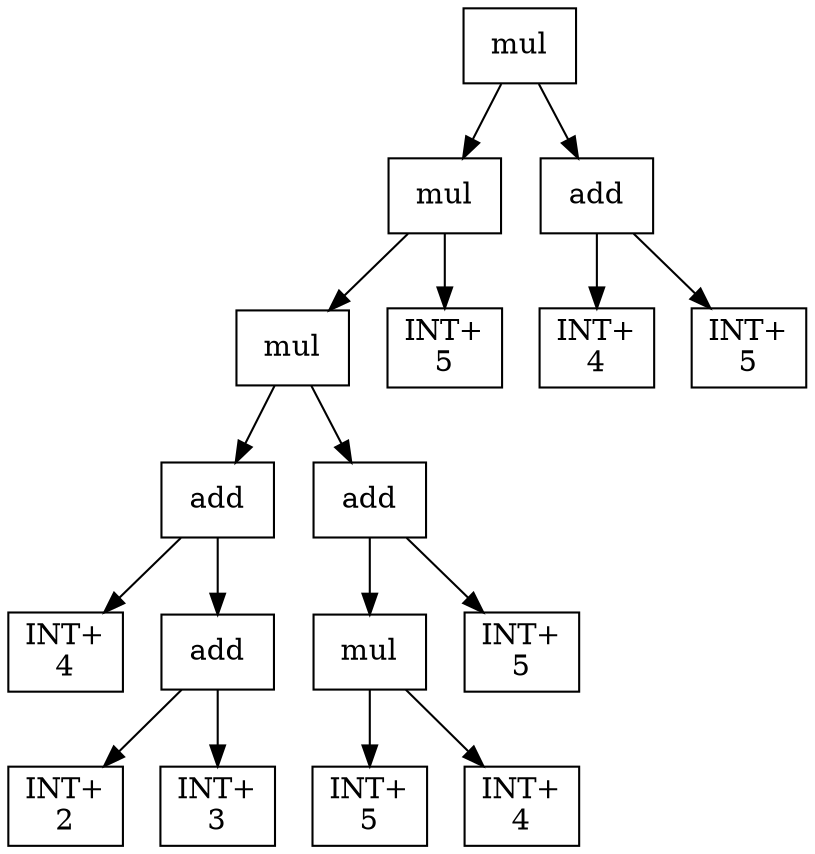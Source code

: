 digraph expr {
  node [shape=box];
  n1 [label="mul"];
  n2 [label="mul"];
  n3 [label="mul"];
  n4 [label="add"];
  n5 [label="INT+\n4"];
  n6 [label="add"];
  n7 [label="INT+\n2"];
  n8 [label="INT+\n3"];
  n6 -> n7;
  n6 -> n8;
  n4 -> n5;
  n4 -> n6;
  n9 [label="add"];
  n10 [label="mul"];
  n11 [label="INT+\n5"];
  n12 [label="INT+\n4"];
  n10 -> n11;
  n10 -> n12;
  n13 [label="INT+\n5"];
  n9 -> n10;
  n9 -> n13;
  n3 -> n4;
  n3 -> n9;
  n14 [label="INT+\n5"];
  n2 -> n3;
  n2 -> n14;
  n15 [label="add"];
  n16 [label="INT+\n4"];
  n17 [label="INT+\n5"];
  n15 -> n16;
  n15 -> n17;
  n1 -> n2;
  n1 -> n15;
}